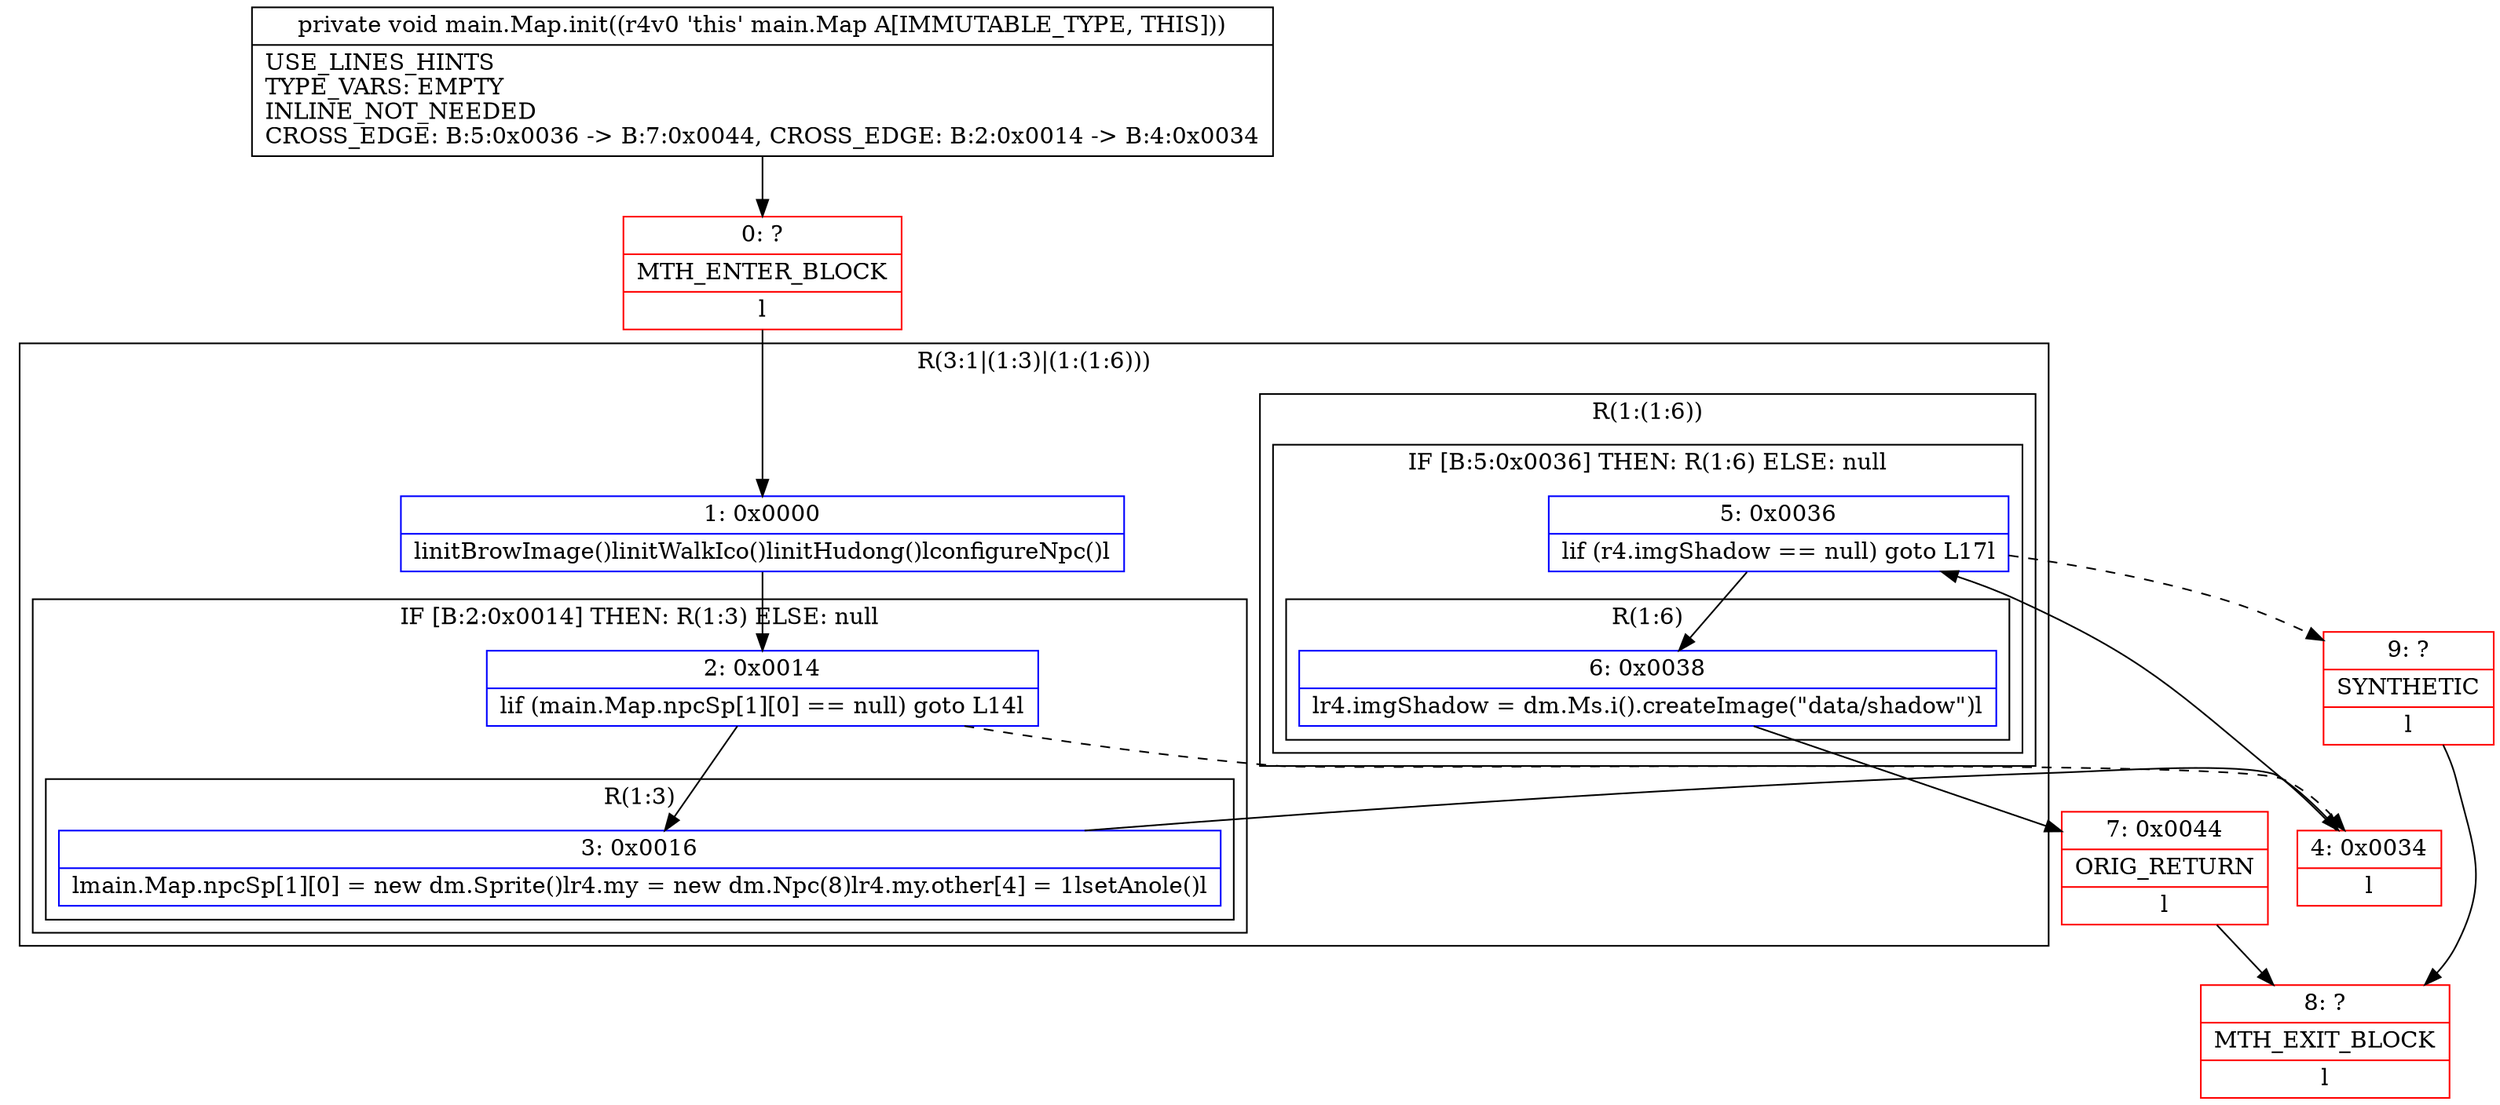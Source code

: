 digraph "CFG formain.Map.init()V" {
subgraph cluster_Region_5264871 {
label = "R(3:1|(1:3)|(1:(1:6)))";
node [shape=record,color=blue];
Node_1 [shape=record,label="{1\:\ 0x0000|linitBrowImage()linitWalkIco()linitHudong()lconfigureNpc()l}"];
subgraph cluster_IfRegion_1442990584 {
label = "IF [B:2:0x0014] THEN: R(1:3) ELSE: null";
node [shape=record,color=blue];
Node_2 [shape=record,label="{2\:\ 0x0014|lif (main.Map.npcSp[1][0] == null) goto L14l}"];
subgraph cluster_Region_1875566929 {
label = "R(1:3)";
node [shape=record,color=blue];
Node_3 [shape=record,label="{3\:\ 0x0016|lmain.Map.npcSp[1][0] = new dm.Sprite()lr4.my = new dm.Npc(8)lr4.my.other[4] = 1lsetAnole()l}"];
}
}
subgraph cluster_Region_173704996 {
label = "R(1:(1:6))";
node [shape=record,color=blue];
subgraph cluster_IfRegion_145167589 {
label = "IF [B:5:0x0036] THEN: R(1:6) ELSE: null";
node [shape=record,color=blue];
Node_5 [shape=record,label="{5\:\ 0x0036|lif (r4.imgShadow == null) goto L17l}"];
subgraph cluster_Region_1286525312 {
label = "R(1:6)";
node [shape=record,color=blue];
Node_6 [shape=record,label="{6\:\ 0x0038|lr4.imgShadow = dm.Ms.i().createImage(\"data\/shadow\")l}"];
}
}
}
}
Node_0 [shape=record,color=red,label="{0\:\ ?|MTH_ENTER_BLOCK\l|l}"];
Node_4 [shape=record,color=red,label="{4\:\ 0x0034|l}"];
Node_7 [shape=record,color=red,label="{7\:\ 0x0044|ORIG_RETURN\l|l}"];
Node_8 [shape=record,color=red,label="{8\:\ ?|MTH_EXIT_BLOCK\l|l}"];
Node_9 [shape=record,color=red,label="{9\:\ ?|SYNTHETIC\l|l}"];
MethodNode[shape=record,label="{private void main.Map.init((r4v0 'this' main.Map A[IMMUTABLE_TYPE, THIS]))  | USE_LINES_HINTS\lTYPE_VARS: EMPTY\lINLINE_NOT_NEEDED\lCROSS_EDGE: B:5:0x0036 \-\> B:7:0x0044, CROSS_EDGE: B:2:0x0014 \-\> B:4:0x0034\l}"];
MethodNode -> Node_0;
Node_1 -> Node_2;
Node_2 -> Node_3;
Node_2 -> Node_4[style=dashed];
Node_3 -> Node_4;
Node_5 -> Node_6;
Node_5 -> Node_9[style=dashed];
Node_6 -> Node_7;
Node_0 -> Node_1;
Node_4 -> Node_5;
Node_7 -> Node_8;
Node_9 -> Node_8;
}

